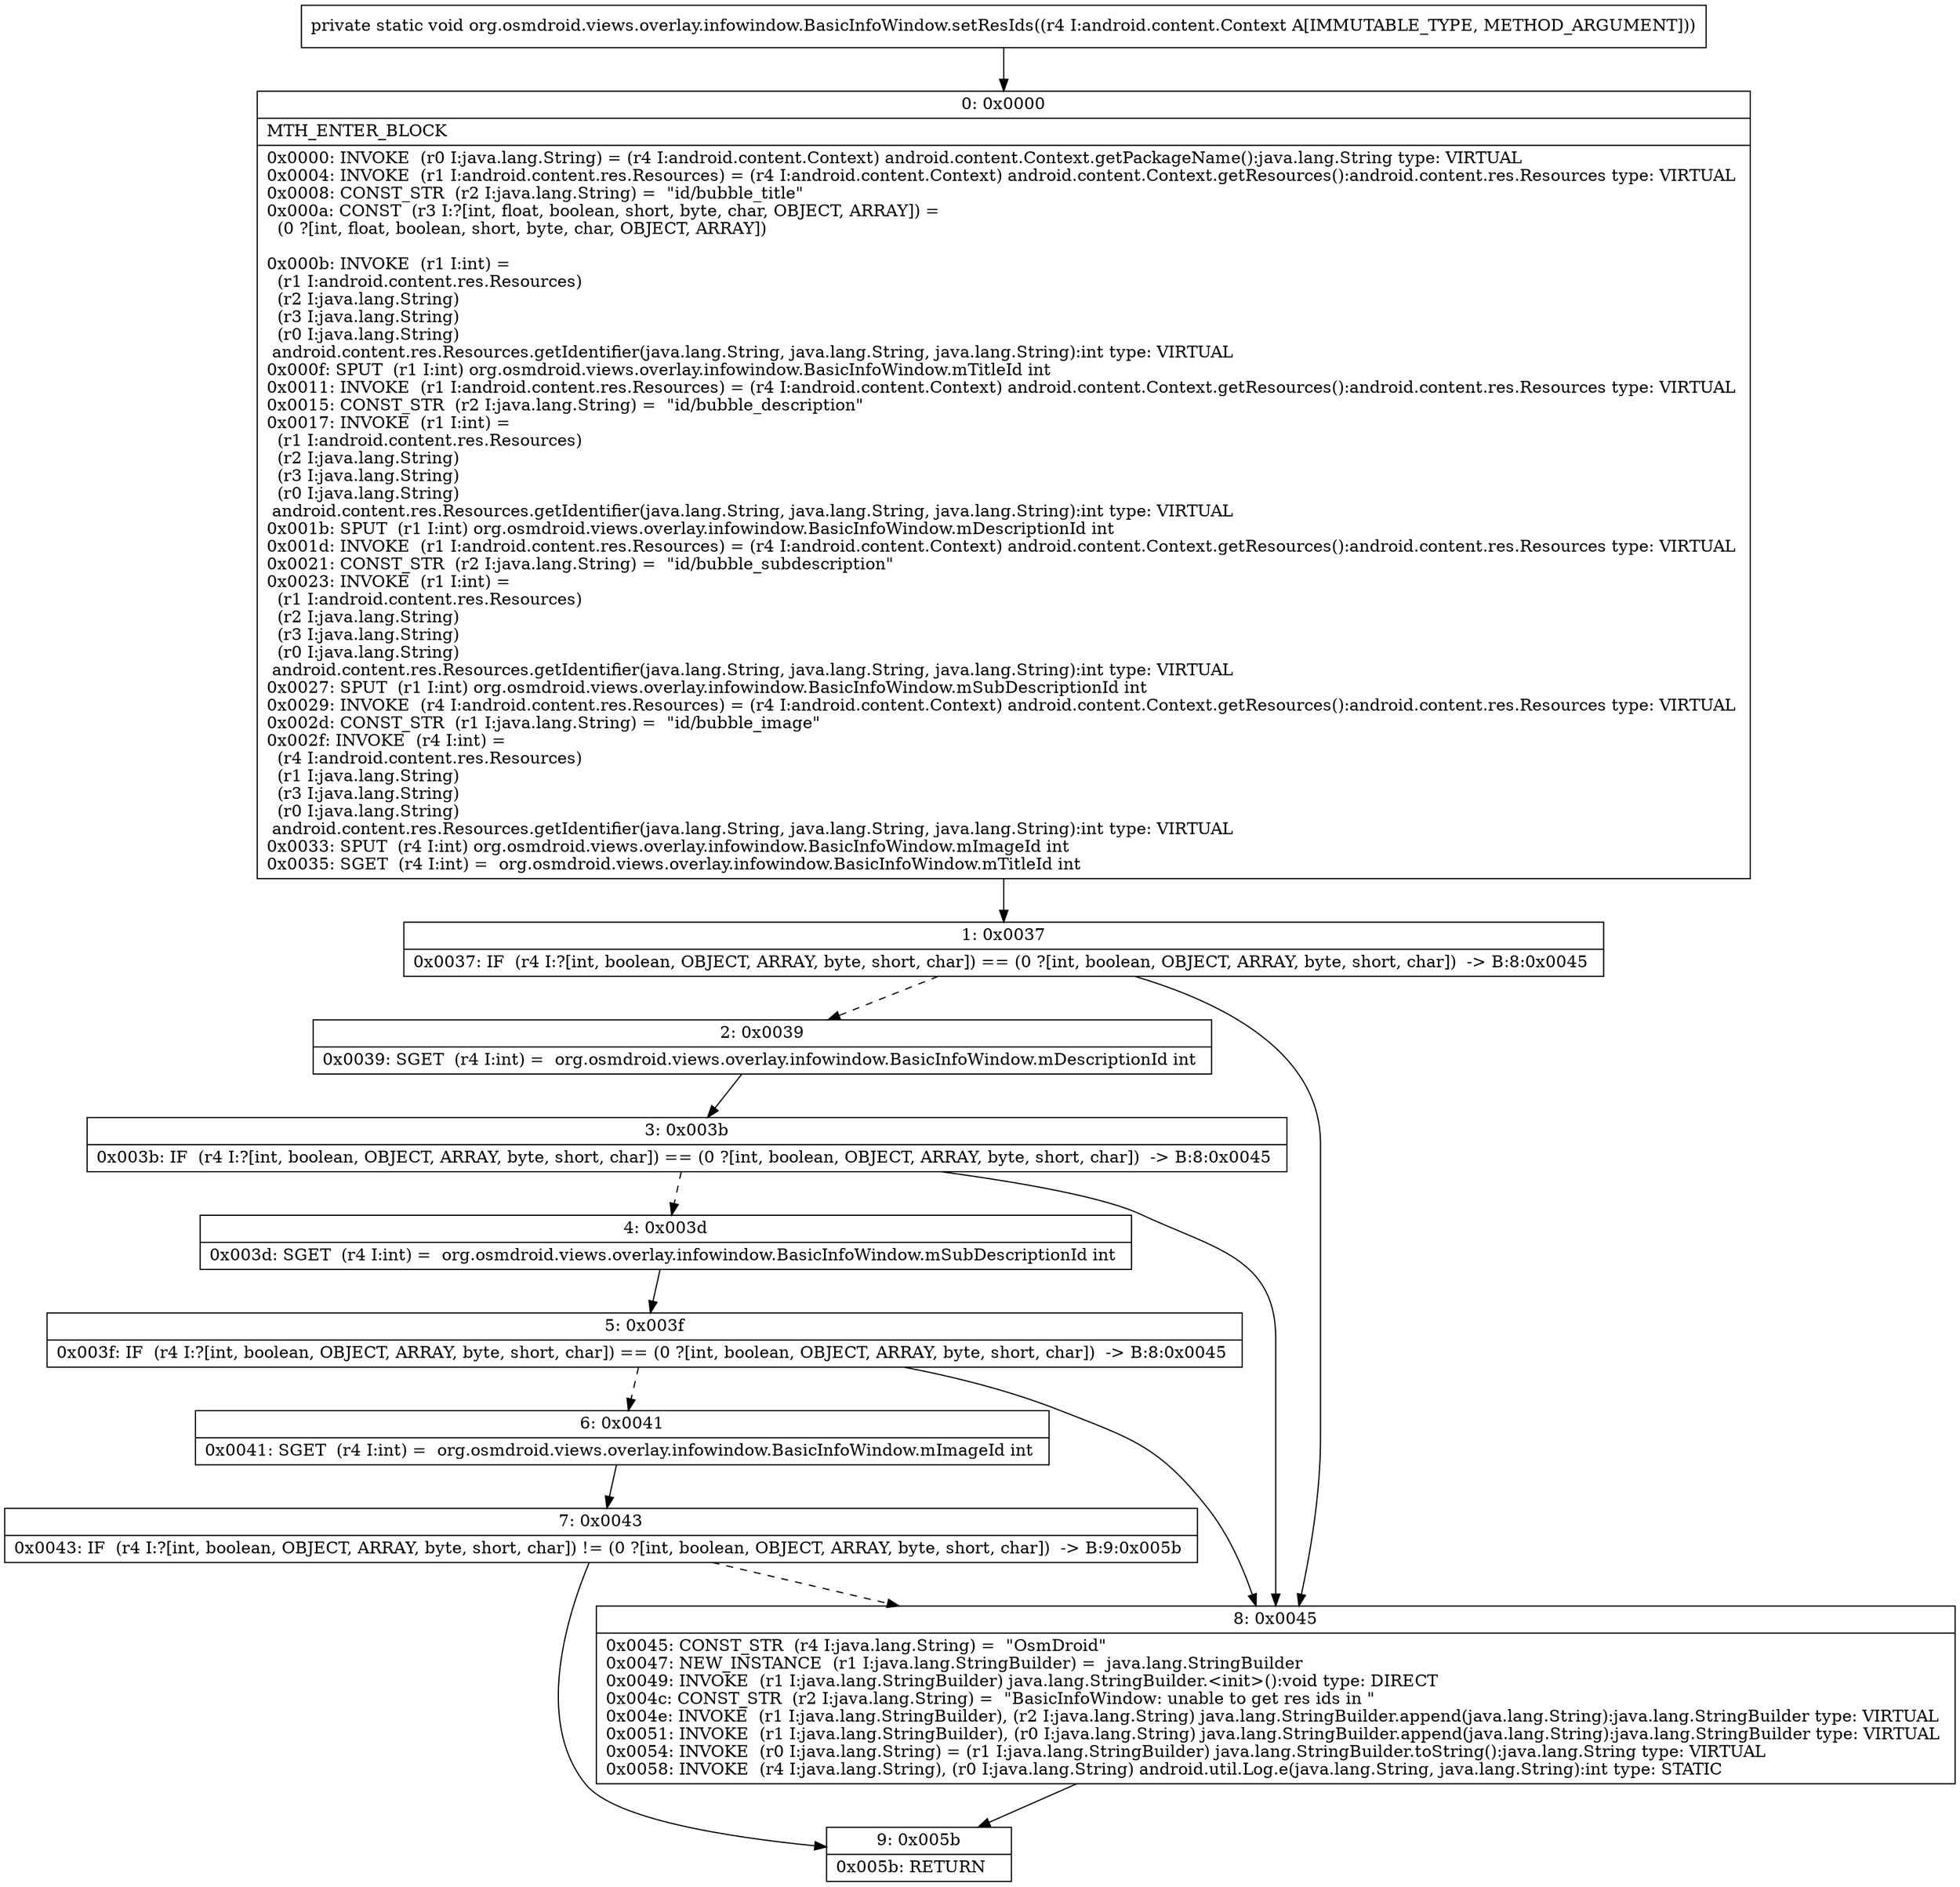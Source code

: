 digraph "CFG fororg.osmdroid.views.overlay.infowindow.BasicInfoWindow.setResIds(Landroid\/content\/Context;)V" {
Node_0 [shape=record,label="{0\:\ 0x0000|MTH_ENTER_BLOCK\l|0x0000: INVOKE  (r0 I:java.lang.String) = (r4 I:android.content.Context) android.content.Context.getPackageName():java.lang.String type: VIRTUAL \l0x0004: INVOKE  (r1 I:android.content.res.Resources) = (r4 I:android.content.Context) android.content.Context.getResources():android.content.res.Resources type: VIRTUAL \l0x0008: CONST_STR  (r2 I:java.lang.String) =  \"id\/bubble_title\" \l0x000a: CONST  (r3 I:?[int, float, boolean, short, byte, char, OBJECT, ARRAY]) = \l  (0 ?[int, float, boolean, short, byte, char, OBJECT, ARRAY])\l \l0x000b: INVOKE  (r1 I:int) = \l  (r1 I:android.content.res.Resources)\l  (r2 I:java.lang.String)\l  (r3 I:java.lang.String)\l  (r0 I:java.lang.String)\l android.content.res.Resources.getIdentifier(java.lang.String, java.lang.String, java.lang.String):int type: VIRTUAL \l0x000f: SPUT  (r1 I:int) org.osmdroid.views.overlay.infowindow.BasicInfoWindow.mTitleId int \l0x0011: INVOKE  (r1 I:android.content.res.Resources) = (r4 I:android.content.Context) android.content.Context.getResources():android.content.res.Resources type: VIRTUAL \l0x0015: CONST_STR  (r2 I:java.lang.String) =  \"id\/bubble_description\" \l0x0017: INVOKE  (r1 I:int) = \l  (r1 I:android.content.res.Resources)\l  (r2 I:java.lang.String)\l  (r3 I:java.lang.String)\l  (r0 I:java.lang.String)\l android.content.res.Resources.getIdentifier(java.lang.String, java.lang.String, java.lang.String):int type: VIRTUAL \l0x001b: SPUT  (r1 I:int) org.osmdroid.views.overlay.infowindow.BasicInfoWindow.mDescriptionId int \l0x001d: INVOKE  (r1 I:android.content.res.Resources) = (r4 I:android.content.Context) android.content.Context.getResources():android.content.res.Resources type: VIRTUAL \l0x0021: CONST_STR  (r2 I:java.lang.String) =  \"id\/bubble_subdescription\" \l0x0023: INVOKE  (r1 I:int) = \l  (r1 I:android.content.res.Resources)\l  (r2 I:java.lang.String)\l  (r3 I:java.lang.String)\l  (r0 I:java.lang.String)\l android.content.res.Resources.getIdentifier(java.lang.String, java.lang.String, java.lang.String):int type: VIRTUAL \l0x0027: SPUT  (r1 I:int) org.osmdroid.views.overlay.infowindow.BasicInfoWindow.mSubDescriptionId int \l0x0029: INVOKE  (r4 I:android.content.res.Resources) = (r4 I:android.content.Context) android.content.Context.getResources():android.content.res.Resources type: VIRTUAL \l0x002d: CONST_STR  (r1 I:java.lang.String) =  \"id\/bubble_image\" \l0x002f: INVOKE  (r4 I:int) = \l  (r4 I:android.content.res.Resources)\l  (r1 I:java.lang.String)\l  (r3 I:java.lang.String)\l  (r0 I:java.lang.String)\l android.content.res.Resources.getIdentifier(java.lang.String, java.lang.String, java.lang.String):int type: VIRTUAL \l0x0033: SPUT  (r4 I:int) org.osmdroid.views.overlay.infowindow.BasicInfoWindow.mImageId int \l0x0035: SGET  (r4 I:int) =  org.osmdroid.views.overlay.infowindow.BasicInfoWindow.mTitleId int \l}"];
Node_1 [shape=record,label="{1\:\ 0x0037|0x0037: IF  (r4 I:?[int, boolean, OBJECT, ARRAY, byte, short, char]) == (0 ?[int, boolean, OBJECT, ARRAY, byte, short, char])  \-\> B:8:0x0045 \l}"];
Node_2 [shape=record,label="{2\:\ 0x0039|0x0039: SGET  (r4 I:int) =  org.osmdroid.views.overlay.infowindow.BasicInfoWindow.mDescriptionId int \l}"];
Node_3 [shape=record,label="{3\:\ 0x003b|0x003b: IF  (r4 I:?[int, boolean, OBJECT, ARRAY, byte, short, char]) == (0 ?[int, boolean, OBJECT, ARRAY, byte, short, char])  \-\> B:8:0x0045 \l}"];
Node_4 [shape=record,label="{4\:\ 0x003d|0x003d: SGET  (r4 I:int) =  org.osmdroid.views.overlay.infowindow.BasicInfoWindow.mSubDescriptionId int \l}"];
Node_5 [shape=record,label="{5\:\ 0x003f|0x003f: IF  (r4 I:?[int, boolean, OBJECT, ARRAY, byte, short, char]) == (0 ?[int, boolean, OBJECT, ARRAY, byte, short, char])  \-\> B:8:0x0045 \l}"];
Node_6 [shape=record,label="{6\:\ 0x0041|0x0041: SGET  (r4 I:int) =  org.osmdroid.views.overlay.infowindow.BasicInfoWindow.mImageId int \l}"];
Node_7 [shape=record,label="{7\:\ 0x0043|0x0043: IF  (r4 I:?[int, boolean, OBJECT, ARRAY, byte, short, char]) != (0 ?[int, boolean, OBJECT, ARRAY, byte, short, char])  \-\> B:9:0x005b \l}"];
Node_8 [shape=record,label="{8\:\ 0x0045|0x0045: CONST_STR  (r4 I:java.lang.String) =  \"OsmDroid\" \l0x0047: NEW_INSTANCE  (r1 I:java.lang.StringBuilder) =  java.lang.StringBuilder \l0x0049: INVOKE  (r1 I:java.lang.StringBuilder) java.lang.StringBuilder.\<init\>():void type: DIRECT \l0x004c: CONST_STR  (r2 I:java.lang.String) =  \"BasicInfoWindow: unable to get res ids in \" \l0x004e: INVOKE  (r1 I:java.lang.StringBuilder), (r2 I:java.lang.String) java.lang.StringBuilder.append(java.lang.String):java.lang.StringBuilder type: VIRTUAL \l0x0051: INVOKE  (r1 I:java.lang.StringBuilder), (r0 I:java.lang.String) java.lang.StringBuilder.append(java.lang.String):java.lang.StringBuilder type: VIRTUAL \l0x0054: INVOKE  (r0 I:java.lang.String) = (r1 I:java.lang.StringBuilder) java.lang.StringBuilder.toString():java.lang.String type: VIRTUAL \l0x0058: INVOKE  (r4 I:java.lang.String), (r0 I:java.lang.String) android.util.Log.e(java.lang.String, java.lang.String):int type: STATIC \l}"];
Node_9 [shape=record,label="{9\:\ 0x005b|0x005b: RETURN   \l}"];
MethodNode[shape=record,label="{private static void org.osmdroid.views.overlay.infowindow.BasicInfoWindow.setResIds((r4 I:android.content.Context A[IMMUTABLE_TYPE, METHOD_ARGUMENT])) }"];
MethodNode -> Node_0;
Node_0 -> Node_1;
Node_1 -> Node_2[style=dashed];
Node_1 -> Node_8;
Node_2 -> Node_3;
Node_3 -> Node_4[style=dashed];
Node_3 -> Node_8;
Node_4 -> Node_5;
Node_5 -> Node_6[style=dashed];
Node_5 -> Node_8;
Node_6 -> Node_7;
Node_7 -> Node_8[style=dashed];
Node_7 -> Node_9;
Node_8 -> Node_9;
}

